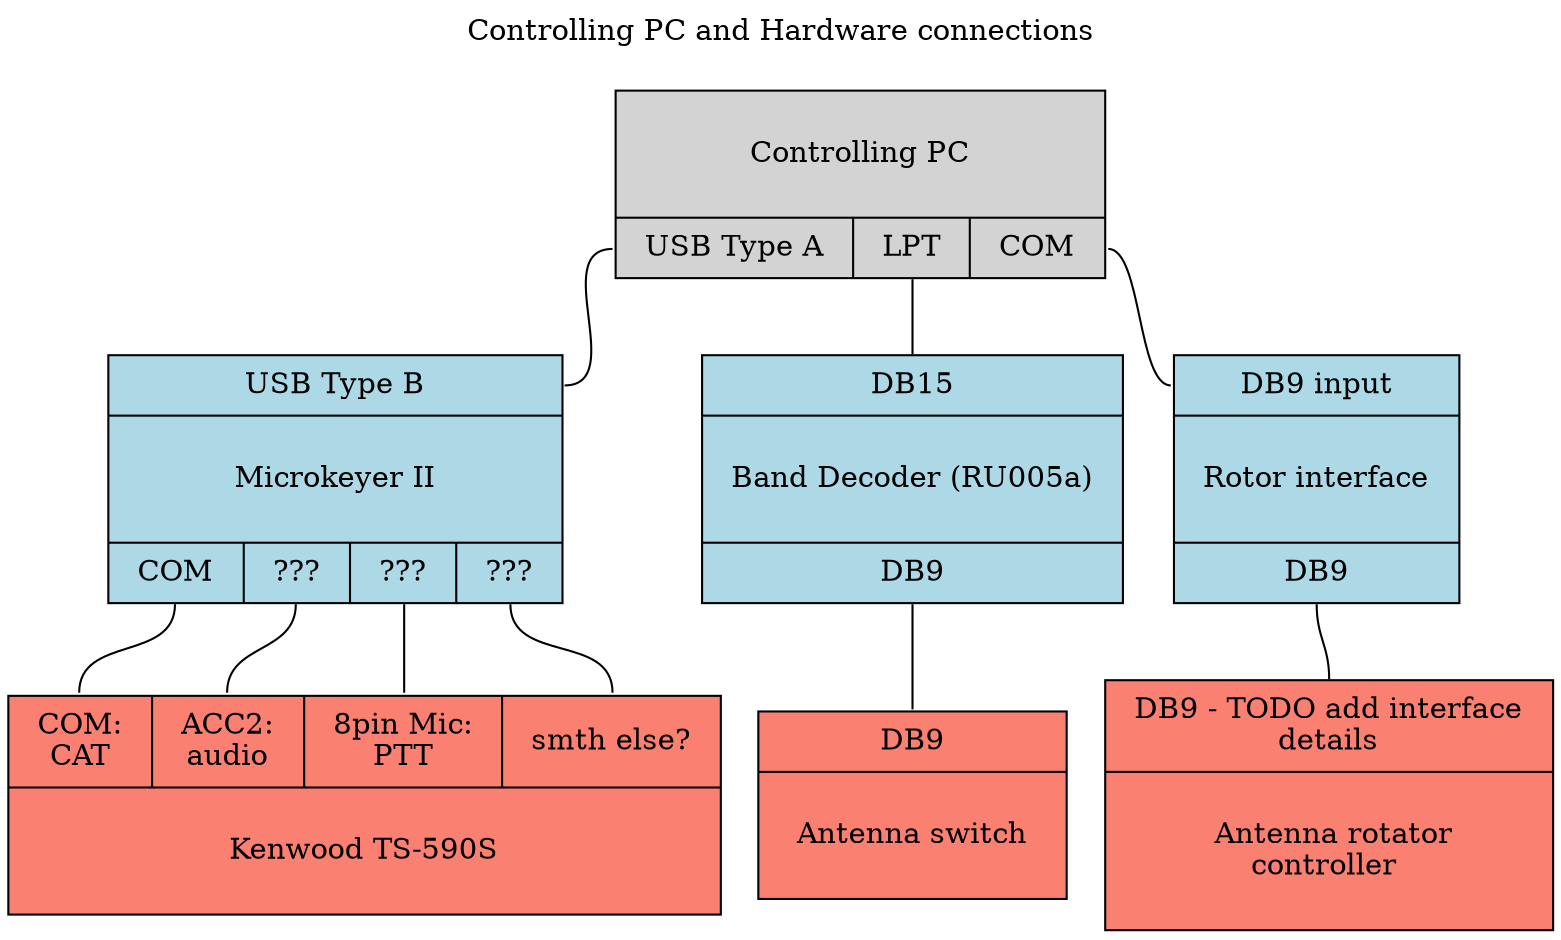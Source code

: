 digraph Arch {
    node [shape = rect, margin = "0.2,0.1"]
    //    edge [arrowhead = box, arrowtail = box, dir = both]
    edge [arrowhead = none]
    labelloc = top

    label = "Controlling PC and Hardware connections\n\r"

    pc [shape = record, style = filled, label = "{ \nControlling PC\n\r | { <usbA>USB Type A |  <lpt>LPT | <com>COM } }"]

    microham [shape = record, style = filled, fillcolor = lightblue, label = "{ <usbB>USB Type B | \nMicrokeyer II\n\r |  { <com>COM | <smth>??? | <smth2>??? | <smth3> ???} }"];

    ru005 [shape = record, style = filled, fillcolor = lightblue, label = "{<db15> DB15 | \nBand Decoder (RU005a)\n\r | <db9>DB9 }"]

    rotorController [shape = record, style = filled, fillcolor = lightblue, label = "{<input> DB9 input | \nRotor interface\n\r | <output>DB9 }"] //todo check if it's really connected to COM or is it an internal device?

    kenwood [shape = record, style = filled, fillcolor = salmon, label = "{ { <com>COM:\nCAT | <acc2>ACC2:\naudio | <mic>8pin Mic:\nPTT | <smth> smth else? }  | \nKenwood TS-590S\n\r }"];

    antennaSwitch [shape = record, style = filled, fillcolor = salmon, label = "{ <db9>DB9 | \n Antenna switch \n\r }"]

    rotor [shape = record, style = filled, fillcolor = salmon, label = "{ <input>DB9 - TODO add interface\ndetails | \n Antenna rotator\ncontroller \n\r }"]

    //////////

    pc: usbA -> microham: usbB
    pc: lpt -> ru005: db15
    pc: com -> rotorController:input
    microham: com -> kenwood: com
    microham: smth -> kenwood: acc2 //TODO check if there's smth else not just audio
    microham: smth2 -> kenwood: mic //TODO
    microham: smth3 -> kenwood: smth //TODO
    ru005: db9 -> antennaSwitch: db9
    rotorController:output -> rotor:input


}
